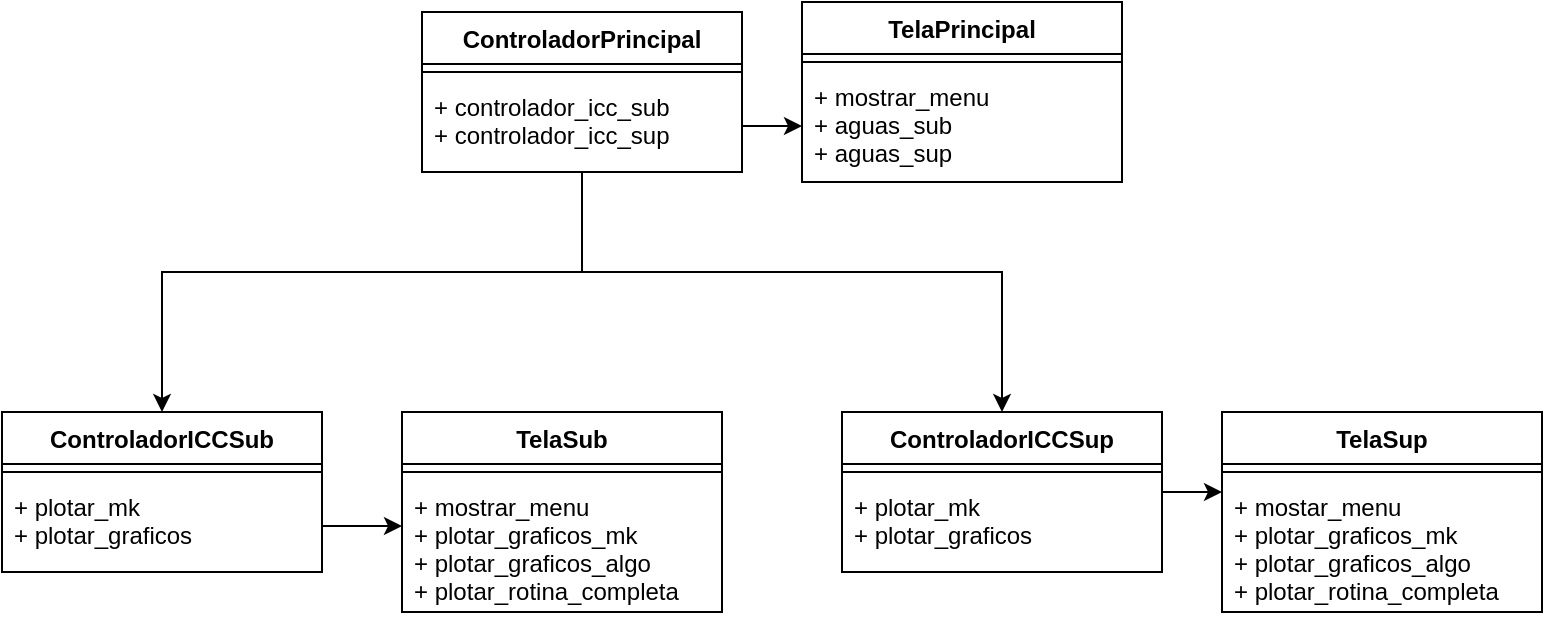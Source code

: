 <mxfile version="20.5.3" type="github">
  <diagram id="aMUw_HGAtoVqigmY5qZD" name="Page-1">
    <mxGraphModel dx="749" dy="1144" grid="1" gridSize="10" guides="1" tooltips="1" connect="1" arrows="1" fold="1" page="1" pageScale="1" pageWidth="850" pageHeight="1100" math="0" shadow="0">
      <root>
        <mxCell id="0" />
        <mxCell id="1" parent="0" />
        <mxCell id="4p6H-ktbG_dCproothlc-28" style="edgeStyle=orthogonalEdgeStyle;rounded=0;orthogonalLoop=1;jettySize=auto;html=1;entryX=0.5;entryY=0;entryDx=0;entryDy=0;" parent="1" source="4p6H-ktbG_dCproothlc-1" target="4p6H-ktbG_dCproothlc-5" edge="1">
          <mxGeometry relative="1" as="geometry">
            <Array as="points">
              <mxPoint x="330" y="310" />
              <mxPoint x="120" y="310" />
            </Array>
          </mxGeometry>
        </mxCell>
        <mxCell id="4p6H-ktbG_dCproothlc-29" style="edgeStyle=orthogonalEdgeStyle;rounded=0;orthogonalLoop=1;jettySize=auto;html=1;entryX=0.5;entryY=0;entryDx=0;entryDy=0;" parent="1" source="4p6H-ktbG_dCproothlc-1" target="4p6H-ktbG_dCproothlc-13" edge="1">
          <mxGeometry relative="1" as="geometry">
            <Array as="points">
              <mxPoint x="330" y="310" />
              <mxPoint x="540" y="310" />
            </Array>
          </mxGeometry>
        </mxCell>
        <mxCell id="4p6H-ktbG_dCproothlc-1" value="ControladorPrincipal" style="swimlane;fontStyle=1;align=center;verticalAlign=top;childLayout=stackLayout;horizontal=1;startSize=26;horizontalStack=0;resizeParent=1;resizeParentMax=0;resizeLast=0;collapsible=1;marginBottom=0;" parent="1" vertex="1">
          <mxGeometry x="250" y="180" width="160" height="80" as="geometry" />
        </mxCell>
        <mxCell id="4p6H-ktbG_dCproothlc-3" value="" style="line;strokeWidth=1;fillColor=none;align=left;verticalAlign=middle;spacingTop=-1;spacingLeft=3;spacingRight=3;rotatable=0;labelPosition=right;points=[];portConstraint=eastwest;strokeColor=inherit;" parent="4p6H-ktbG_dCproothlc-1" vertex="1">
          <mxGeometry y="26" width="160" height="8" as="geometry" />
        </mxCell>
        <mxCell id="4p6H-ktbG_dCproothlc-4" value="+ controlador_icc_sub&#xa;+ controlador_icc_sup" style="text;strokeColor=none;fillColor=none;align=left;verticalAlign=top;spacingLeft=4;spacingRight=4;overflow=hidden;rotatable=0;points=[[0,0.5],[1,0.5]];portConstraint=eastwest;" parent="4p6H-ktbG_dCproothlc-1" vertex="1">
          <mxGeometry y="34" width="160" height="46" as="geometry" />
        </mxCell>
        <mxCell id="4p6H-ktbG_dCproothlc-5" value="ControladorICCSub" style="swimlane;fontStyle=1;align=center;verticalAlign=top;childLayout=stackLayout;horizontal=1;startSize=26;horizontalStack=0;resizeParent=1;resizeParentMax=0;resizeLast=0;collapsible=1;marginBottom=0;" parent="1" vertex="1">
          <mxGeometry x="40" y="380" width="160" height="80" as="geometry" />
        </mxCell>
        <mxCell id="4p6H-ktbG_dCproothlc-7" value="" style="line;strokeWidth=1;fillColor=none;align=left;verticalAlign=middle;spacingTop=-1;spacingLeft=3;spacingRight=3;rotatable=0;labelPosition=right;points=[];portConstraint=eastwest;strokeColor=inherit;" parent="4p6H-ktbG_dCproothlc-5" vertex="1">
          <mxGeometry y="26" width="160" height="8" as="geometry" />
        </mxCell>
        <mxCell id="4p6H-ktbG_dCproothlc-8" value="+ plotar_mk&#xa;+ plotar_graficos" style="text;strokeColor=none;fillColor=none;align=left;verticalAlign=top;spacingLeft=4;spacingRight=4;overflow=hidden;rotatable=0;points=[[0,0.5],[1,0.5]];portConstraint=eastwest;" parent="4p6H-ktbG_dCproothlc-5" vertex="1">
          <mxGeometry y="34" width="160" height="46" as="geometry" />
        </mxCell>
        <mxCell id="4p6H-ktbG_dCproothlc-9" value="TelaPrincipal" style="swimlane;fontStyle=1;align=center;verticalAlign=top;childLayout=stackLayout;horizontal=1;startSize=26;horizontalStack=0;resizeParent=1;resizeParentMax=0;resizeLast=0;collapsible=1;marginBottom=0;" parent="1" vertex="1">
          <mxGeometry x="440" y="175" width="160" height="90" as="geometry" />
        </mxCell>
        <mxCell id="4p6H-ktbG_dCproothlc-11" value="" style="line;strokeWidth=1;fillColor=none;align=left;verticalAlign=middle;spacingTop=-1;spacingLeft=3;spacingRight=3;rotatable=0;labelPosition=right;points=[];portConstraint=eastwest;strokeColor=inherit;" parent="4p6H-ktbG_dCproothlc-9" vertex="1">
          <mxGeometry y="26" width="160" height="8" as="geometry" />
        </mxCell>
        <mxCell id="4p6H-ktbG_dCproothlc-12" value="+ mostrar_menu&#xa;+ aguas_sub&#xa;+ aguas_sup" style="text;strokeColor=none;fillColor=none;align=left;verticalAlign=top;spacingLeft=4;spacingRight=4;overflow=hidden;rotatable=0;points=[[0,0.5],[1,0.5]];portConstraint=eastwest;" parent="4p6H-ktbG_dCproothlc-9" vertex="1">
          <mxGeometry y="34" width="160" height="56" as="geometry" />
        </mxCell>
        <mxCell id="4p6H-ktbG_dCproothlc-27" style="edgeStyle=orthogonalEdgeStyle;rounded=0;orthogonalLoop=1;jettySize=auto;html=1;" parent="1" source="4p6H-ktbG_dCproothlc-13" edge="1">
          <mxGeometry relative="1" as="geometry">
            <mxPoint x="650" y="420" as="targetPoint" />
          </mxGeometry>
        </mxCell>
        <mxCell id="4p6H-ktbG_dCproothlc-13" value="ControladorICCSup" style="swimlane;fontStyle=1;align=center;verticalAlign=top;childLayout=stackLayout;horizontal=1;startSize=26;horizontalStack=0;resizeParent=1;resizeParentMax=0;resizeLast=0;collapsible=1;marginBottom=0;" parent="1" vertex="1">
          <mxGeometry x="460" y="380" width="160" height="80" as="geometry" />
        </mxCell>
        <mxCell id="4p6H-ktbG_dCproothlc-14" value="" style="line;strokeWidth=1;fillColor=none;align=left;verticalAlign=middle;spacingTop=-1;spacingLeft=3;spacingRight=3;rotatable=0;labelPosition=right;points=[];portConstraint=eastwest;strokeColor=inherit;" parent="4p6H-ktbG_dCproothlc-13" vertex="1">
          <mxGeometry y="26" width="160" height="8" as="geometry" />
        </mxCell>
        <mxCell id="4p6H-ktbG_dCproothlc-15" value="+ plotar_mk&#xa;+ plotar_graficos" style="text;strokeColor=none;fillColor=none;align=left;verticalAlign=top;spacingLeft=4;spacingRight=4;overflow=hidden;rotatable=0;points=[[0,0.5],[1,0.5]];portConstraint=eastwest;" parent="4p6H-ktbG_dCproothlc-13" vertex="1">
          <mxGeometry y="34" width="160" height="46" as="geometry" />
        </mxCell>
        <mxCell id="4p6H-ktbG_dCproothlc-16" value="TelaSub" style="swimlane;fontStyle=1;align=center;verticalAlign=top;childLayout=stackLayout;horizontal=1;startSize=26;horizontalStack=0;resizeParent=1;resizeParentMax=0;resizeLast=0;collapsible=1;marginBottom=0;" parent="1" vertex="1">
          <mxGeometry x="240" y="380" width="160" height="100" as="geometry" />
        </mxCell>
        <mxCell id="4p6H-ktbG_dCproothlc-17" value="" style="line;strokeWidth=1;fillColor=none;align=left;verticalAlign=middle;spacingTop=-1;spacingLeft=3;spacingRight=3;rotatable=0;labelPosition=right;points=[];portConstraint=eastwest;strokeColor=inherit;" parent="4p6H-ktbG_dCproothlc-16" vertex="1">
          <mxGeometry y="26" width="160" height="8" as="geometry" />
        </mxCell>
        <mxCell id="4p6H-ktbG_dCproothlc-18" value="+ mostrar_menu&#xa;+ plotar_graficos_mk&#xa;+ plotar_graficos_algo&#xa;+ plotar_rotina_completa" style="text;strokeColor=none;fillColor=none;align=left;verticalAlign=top;spacingLeft=4;spacingRight=4;overflow=hidden;rotatable=0;points=[[0,0.5],[1,0.5]];portConstraint=eastwest;" parent="4p6H-ktbG_dCproothlc-16" vertex="1">
          <mxGeometry y="34" width="160" height="66" as="geometry" />
        </mxCell>
        <mxCell id="4p6H-ktbG_dCproothlc-19" value="TelaSup" style="swimlane;fontStyle=1;align=center;verticalAlign=top;childLayout=stackLayout;horizontal=1;startSize=26;horizontalStack=0;resizeParent=1;resizeParentMax=0;resizeLast=0;collapsible=1;marginBottom=0;" parent="1" vertex="1">
          <mxGeometry x="650" y="380" width="160" height="100" as="geometry" />
        </mxCell>
        <mxCell id="4p6H-ktbG_dCproothlc-20" value="" style="line;strokeWidth=1;fillColor=none;align=left;verticalAlign=middle;spacingTop=-1;spacingLeft=3;spacingRight=3;rotatable=0;labelPosition=right;points=[];portConstraint=eastwest;strokeColor=inherit;" parent="4p6H-ktbG_dCproothlc-19" vertex="1">
          <mxGeometry y="26" width="160" height="8" as="geometry" />
        </mxCell>
        <mxCell id="4p6H-ktbG_dCproothlc-21" value="+ mostar_menu&#xa;+ plotar_graficos_mk&#xa;+ plotar_graficos_algo&#xa;+ plotar_rotina_completa" style="text;strokeColor=none;fillColor=none;align=left;verticalAlign=top;spacingLeft=4;spacingRight=4;overflow=hidden;rotatable=0;points=[[0,0.5],[1,0.5]];portConstraint=eastwest;" parent="4p6H-ktbG_dCproothlc-19" vertex="1">
          <mxGeometry y="34" width="160" height="66" as="geometry" />
        </mxCell>
        <mxCell id="4p6H-ktbG_dCproothlc-22" style="edgeStyle=orthogonalEdgeStyle;rounded=0;orthogonalLoop=1;jettySize=auto;html=1;" parent="1" source="4p6H-ktbG_dCproothlc-4" target="4p6H-ktbG_dCproothlc-12" edge="1">
          <mxGeometry relative="1" as="geometry" />
        </mxCell>
        <mxCell id="4p6H-ktbG_dCproothlc-23" style="edgeStyle=orthogonalEdgeStyle;rounded=0;orthogonalLoop=1;jettySize=auto;html=1;" parent="1" source="4p6H-ktbG_dCproothlc-8" edge="1">
          <mxGeometry relative="1" as="geometry">
            <mxPoint x="240" y="437" as="targetPoint" />
          </mxGeometry>
        </mxCell>
      </root>
    </mxGraphModel>
  </diagram>
</mxfile>
